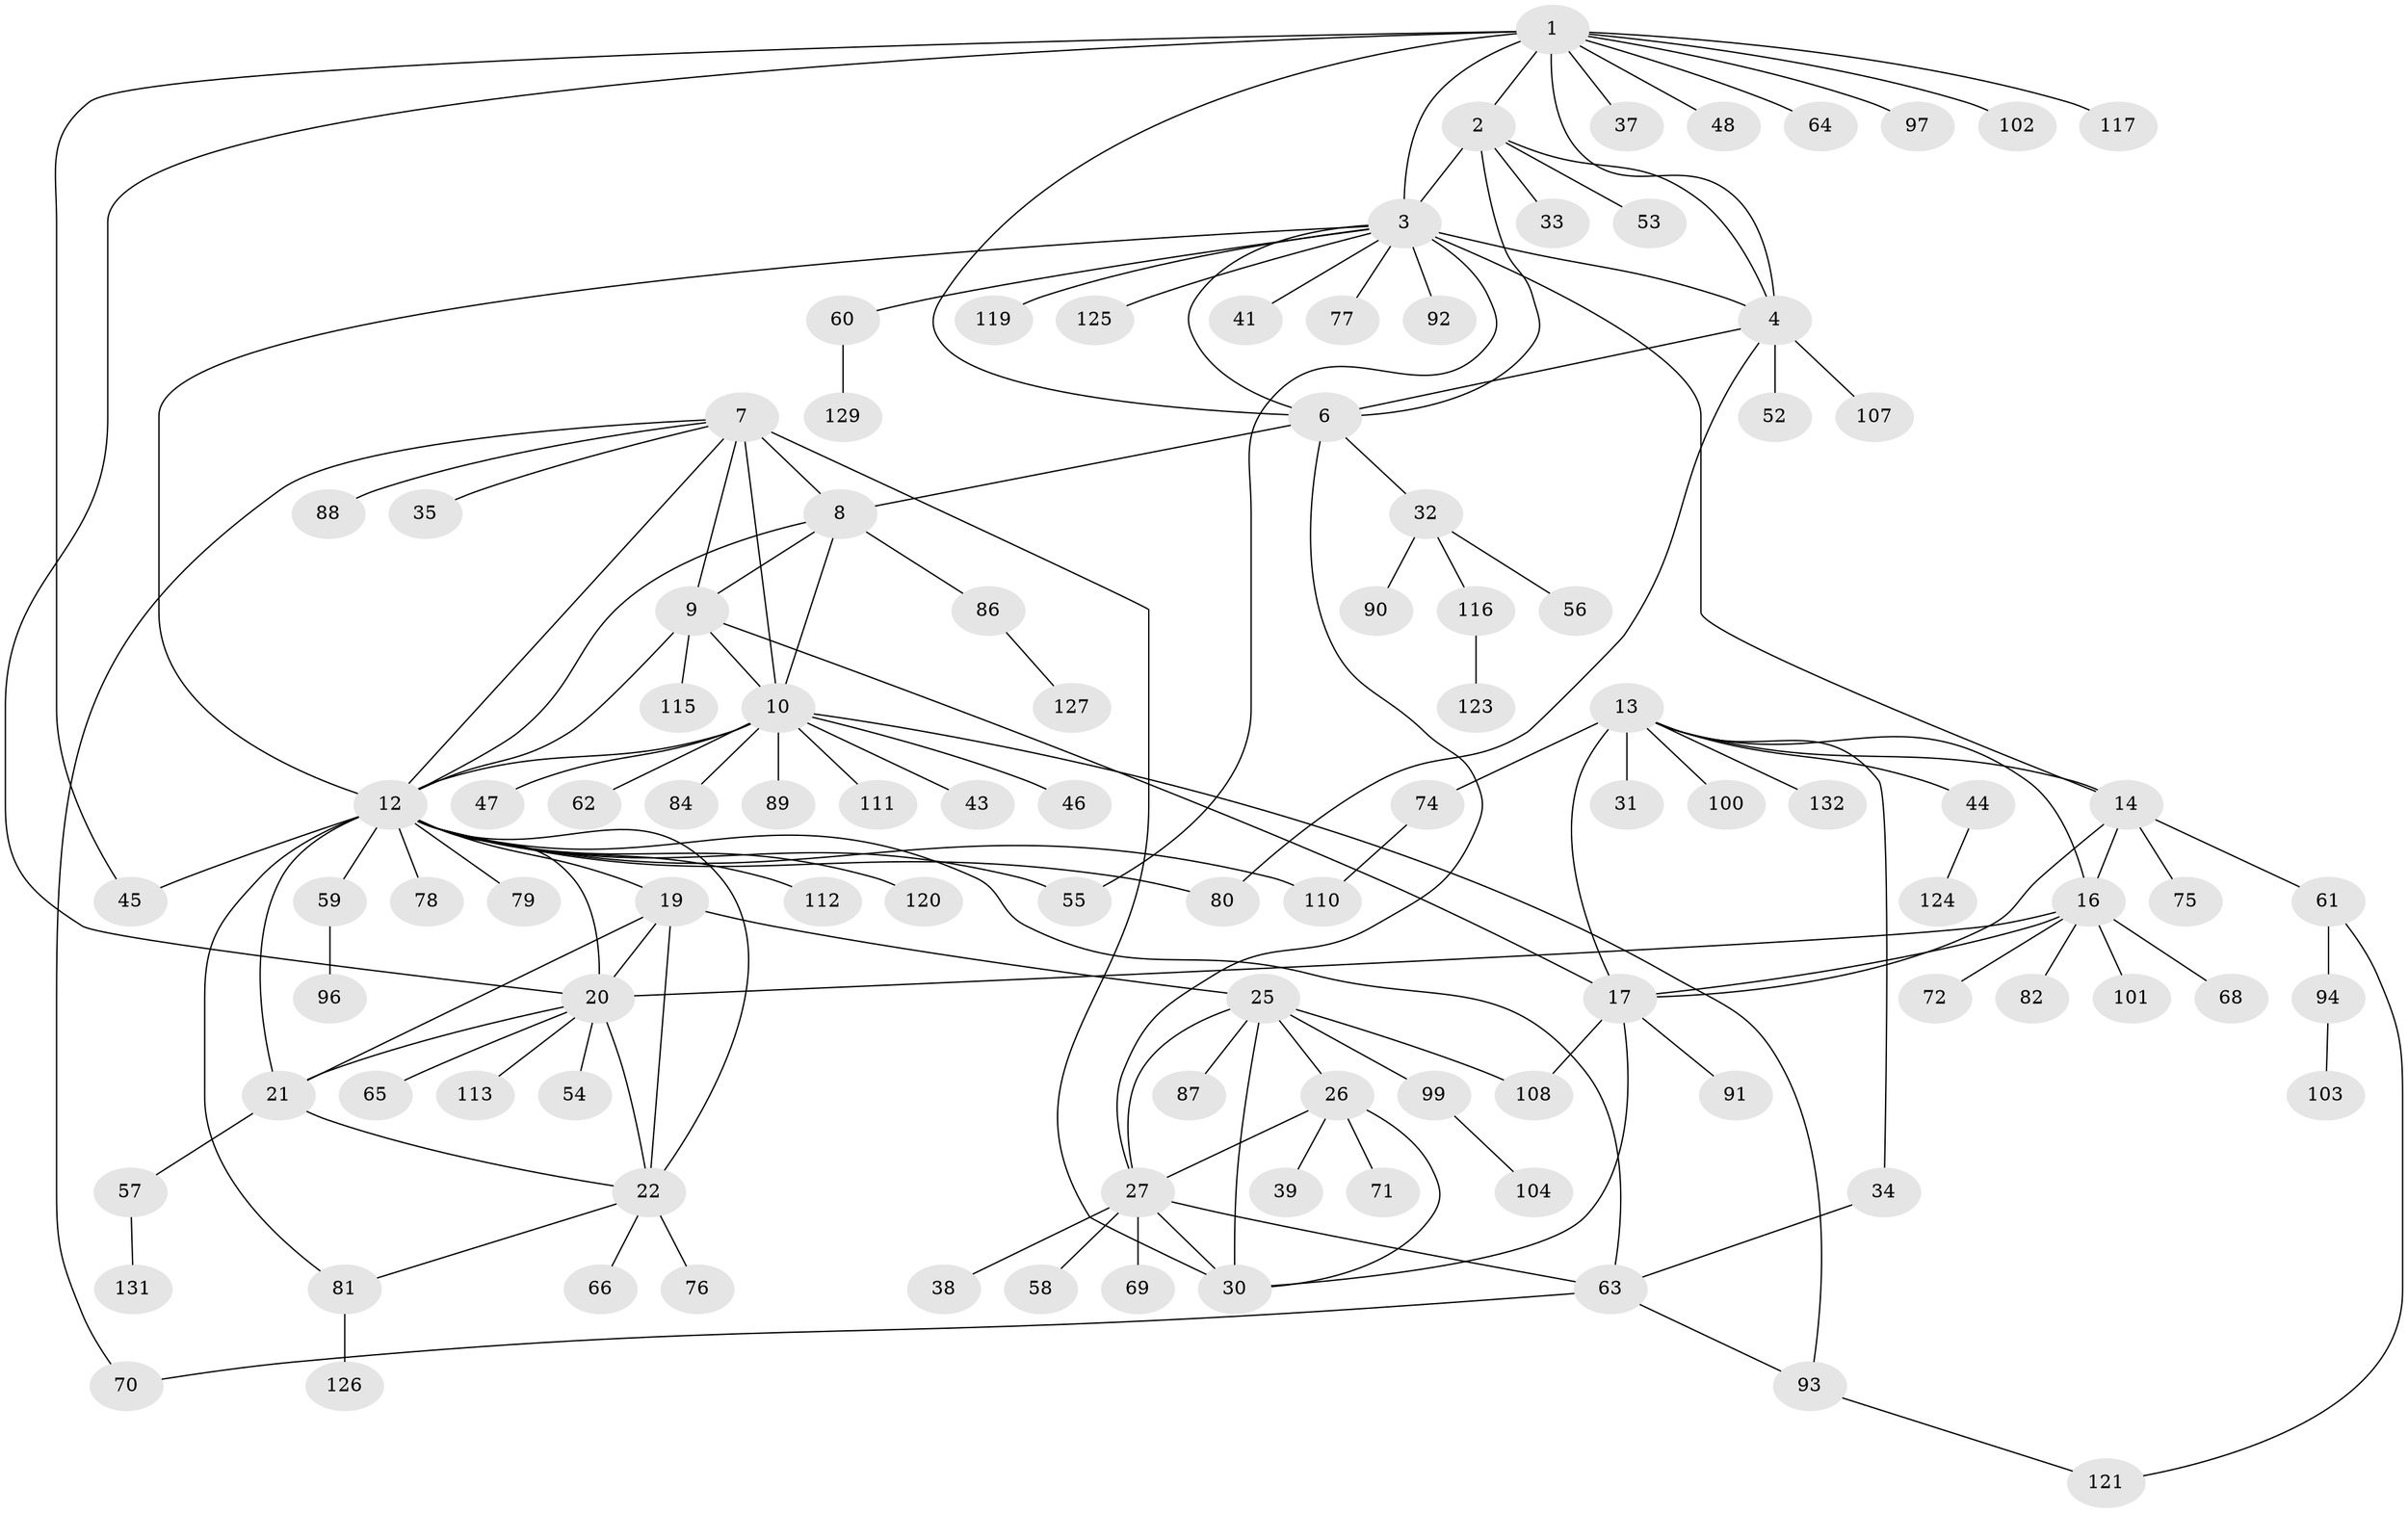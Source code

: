 // Generated by graph-tools (version 1.1) at 2025/52/02/27/25 19:52:19]
// undirected, 104 vertices, 145 edges
graph export_dot {
graph [start="1"]
  node [color=gray90,style=filled];
  1 [super="+51"];
  2;
  3 [super="+5"];
  4 [super="+36"];
  6 [super="+95"];
  7 [super="+109"];
  8 [super="+106"];
  9;
  10 [super="+11"];
  12 [super="+24"];
  13 [super="+15"];
  14 [super="+118"];
  16 [super="+50"];
  17 [super="+18"];
  19;
  20 [super="+23"];
  21 [super="+67"];
  22 [super="+128"];
  25 [super="+130"];
  26 [super="+29"];
  27 [super="+28"];
  30 [super="+40"];
  31;
  32 [super="+73"];
  33;
  34;
  35;
  37;
  38;
  39 [super="+42"];
  41;
  43;
  44;
  45 [super="+49"];
  46;
  47;
  48;
  52;
  53;
  54;
  55;
  56;
  57 [super="+85"];
  58;
  59;
  60 [super="+122"];
  61 [super="+83"];
  62;
  63 [super="+98"];
  64;
  65 [super="+114"];
  66;
  68;
  69;
  70;
  71;
  72;
  74;
  75;
  76;
  77;
  78;
  79;
  80;
  81 [super="+105"];
  82;
  84;
  86;
  87;
  88;
  89;
  90;
  91;
  92;
  93;
  94;
  96;
  97;
  99;
  100;
  101;
  102;
  103;
  104;
  107;
  108;
  110;
  111;
  112;
  113;
  115;
  116;
  117;
  119;
  120;
  121;
  123;
  124;
  125;
  126;
  127;
  129;
  131;
  132;
  1 -- 2;
  1 -- 3 [weight=2];
  1 -- 4;
  1 -- 6;
  1 -- 20;
  1 -- 37;
  1 -- 45;
  1 -- 48;
  1 -- 64;
  1 -- 97;
  1 -- 102;
  1 -- 117;
  2 -- 3 [weight=2];
  2 -- 4;
  2 -- 6;
  2 -- 33;
  2 -- 53;
  3 -- 4 [weight=2];
  3 -- 6 [weight=2];
  3 -- 12;
  3 -- 41;
  3 -- 55;
  3 -- 92;
  3 -- 119;
  3 -- 77;
  3 -- 14 [weight=2];
  3 -- 60;
  3 -- 125;
  4 -- 6;
  4 -- 52;
  4 -- 80;
  4 -- 107;
  6 -- 32;
  6 -- 27;
  6 -- 8;
  7 -- 8;
  7 -- 9;
  7 -- 10 [weight=2];
  7 -- 12;
  7 -- 30 [weight=2];
  7 -- 35;
  7 -- 70;
  7 -- 88;
  8 -- 9;
  8 -- 10 [weight=2];
  8 -- 12;
  8 -- 86;
  9 -- 10 [weight=2];
  9 -- 12;
  9 -- 115;
  9 -- 17;
  10 -- 12 [weight=2];
  10 -- 46;
  10 -- 62;
  10 -- 89;
  10 -- 43;
  10 -- 47;
  10 -- 111;
  10 -- 84;
  10 -- 93;
  12 -- 55;
  12 -- 63;
  12 -- 79;
  12 -- 80;
  12 -- 81;
  12 -- 110;
  12 -- 112;
  12 -- 45;
  12 -- 78;
  12 -- 19;
  12 -- 20 [weight=2];
  12 -- 21;
  12 -- 22;
  12 -- 120;
  12 -- 59;
  13 -- 14 [weight=2];
  13 -- 16 [weight=2];
  13 -- 17 [weight=4];
  13 -- 34;
  13 -- 44;
  13 -- 100;
  13 -- 132;
  13 -- 74;
  13 -- 31;
  14 -- 16;
  14 -- 17 [weight=2];
  14 -- 61;
  14 -- 75;
  16 -- 17 [weight=2];
  16 -- 68;
  16 -- 72;
  16 -- 82;
  16 -- 101;
  16 -- 20;
  17 -- 30;
  17 -- 91;
  17 -- 108;
  19 -- 20 [weight=2];
  19 -- 21;
  19 -- 22;
  19 -- 25;
  20 -- 21 [weight=2];
  20 -- 22 [weight=2];
  20 -- 54;
  20 -- 65;
  20 -- 113;
  21 -- 22;
  21 -- 57;
  22 -- 66;
  22 -- 76;
  22 -- 81;
  25 -- 26 [weight=2];
  25 -- 27 [weight=2];
  25 -- 30;
  25 -- 87;
  25 -- 99;
  25 -- 108;
  26 -- 27 [weight=4];
  26 -- 30 [weight=2];
  26 -- 71;
  26 -- 39;
  27 -- 30 [weight=2];
  27 -- 58;
  27 -- 63;
  27 -- 69;
  27 -- 38;
  32 -- 56;
  32 -- 90;
  32 -- 116;
  34 -- 63;
  44 -- 124;
  57 -- 131;
  59 -- 96;
  60 -- 129;
  61 -- 94;
  61 -- 121;
  63 -- 70;
  63 -- 93;
  74 -- 110;
  81 -- 126;
  86 -- 127;
  93 -- 121;
  94 -- 103;
  99 -- 104;
  116 -- 123;
}
